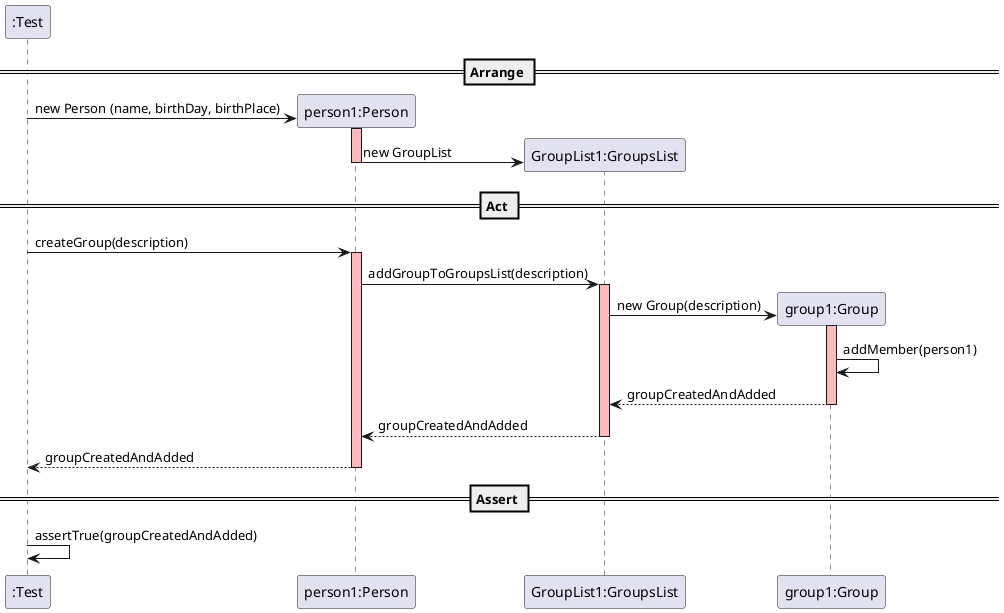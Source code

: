 @startuml

create ":Test"

== Arrange ==

create "person1:Person"
":Test" -> "person1:Person" : new Person (name, birthDay, birthPlace)
activate "person1:Person" #FFBBBB

create "GroupList1:GroupsList"
"person1:Person" -> "GroupList1:GroupsList" : new GroupList
deactivate "person1:Person" #FFBBBB

== Act ==


":Test" -> "person1:Person" : createGroup(description)
activate "person1:Person" #FFBBBB

"person1:Person" -> "GroupList1:GroupsList" : addGroupToGroupsList(description)
activate "GroupList1:GroupsList" #FFBBBB

create "group1:Group"
"GroupList1:GroupsList" -> "group1:Group" : new Group(description)
activate "group1:Group" #FFBBBB

"group1:Group" -> "group1:Group" : addMember(person1)


"group1:Group" --> "GroupList1:GroupsList" : groupCreatedAndAdded
deactivate "group1:Group" #FFBBBB

"GroupList1:GroupsList" --> "person1:Person" : groupCreatedAndAdded
deactivate "GroupList1:GroupsList" #FFBBBB

"person1:Person" --> ":Test" : groupCreatedAndAdded
deactivate  "person1:Person" #FFBBBB

== Assert ==

":Test" -> ":Test" : assertTrue(groupCreatedAndAdded)

@enduml